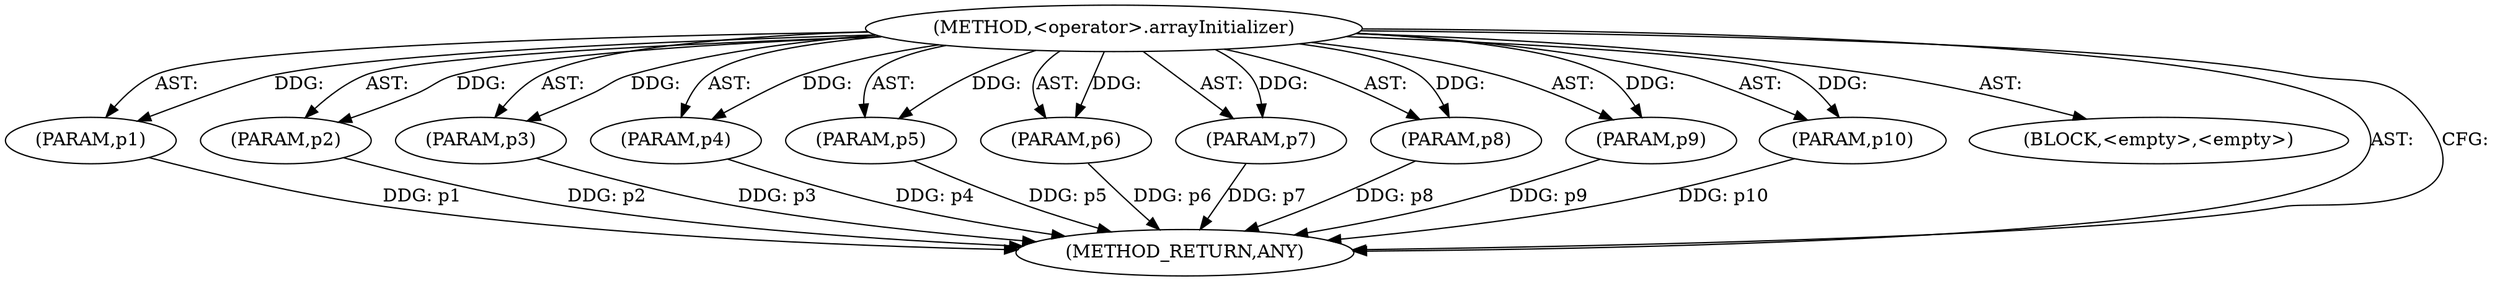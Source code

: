 digraph "&lt;operator&gt;.arrayInitializer" {  
"140" [label = <(METHOD,&lt;operator&gt;.arrayInitializer)> ]
"141" [label = <(PARAM,p1)> ]
"142" [label = <(PARAM,p2)> ]
"143" [label = <(PARAM,p3)> ]
"144" [label = <(PARAM,p4)> ]
"145" [label = <(PARAM,p5)> ]
"146" [label = <(PARAM,p6)> ]
"147" [label = <(PARAM,p7)> ]
"148" [label = <(PARAM,p8)> ]
"149" [label = <(PARAM,p9)> ]
"150" [label = <(PARAM,p10)> ]
"151" [label = <(BLOCK,&lt;empty&gt;,&lt;empty&gt;)> ]
"152" [label = <(METHOD_RETURN,ANY)> ]
  "140" -> "141"  [ label = "AST: "] 
  "140" -> "151"  [ label = "AST: "] 
  "140" -> "142"  [ label = "AST: "] 
  "140" -> "152"  [ label = "AST: "] 
  "140" -> "143"  [ label = "AST: "] 
  "140" -> "144"  [ label = "AST: "] 
  "140" -> "145"  [ label = "AST: "] 
  "140" -> "146"  [ label = "AST: "] 
  "140" -> "147"  [ label = "AST: "] 
  "140" -> "148"  [ label = "AST: "] 
  "140" -> "149"  [ label = "AST: "] 
  "140" -> "150"  [ label = "AST: "] 
  "140" -> "152"  [ label = "CFG: "] 
  "141" -> "152"  [ label = "DDG: p1"] 
  "142" -> "152"  [ label = "DDG: p2"] 
  "143" -> "152"  [ label = "DDG: p3"] 
  "144" -> "152"  [ label = "DDG: p4"] 
  "145" -> "152"  [ label = "DDG: p5"] 
  "146" -> "152"  [ label = "DDG: p6"] 
  "147" -> "152"  [ label = "DDG: p7"] 
  "148" -> "152"  [ label = "DDG: p8"] 
  "149" -> "152"  [ label = "DDG: p9"] 
  "150" -> "152"  [ label = "DDG: p10"] 
  "140" -> "141"  [ label = "DDG: "] 
  "140" -> "142"  [ label = "DDG: "] 
  "140" -> "143"  [ label = "DDG: "] 
  "140" -> "144"  [ label = "DDG: "] 
  "140" -> "145"  [ label = "DDG: "] 
  "140" -> "146"  [ label = "DDG: "] 
  "140" -> "147"  [ label = "DDG: "] 
  "140" -> "148"  [ label = "DDG: "] 
  "140" -> "149"  [ label = "DDG: "] 
  "140" -> "150"  [ label = "DDG: "] 
}
